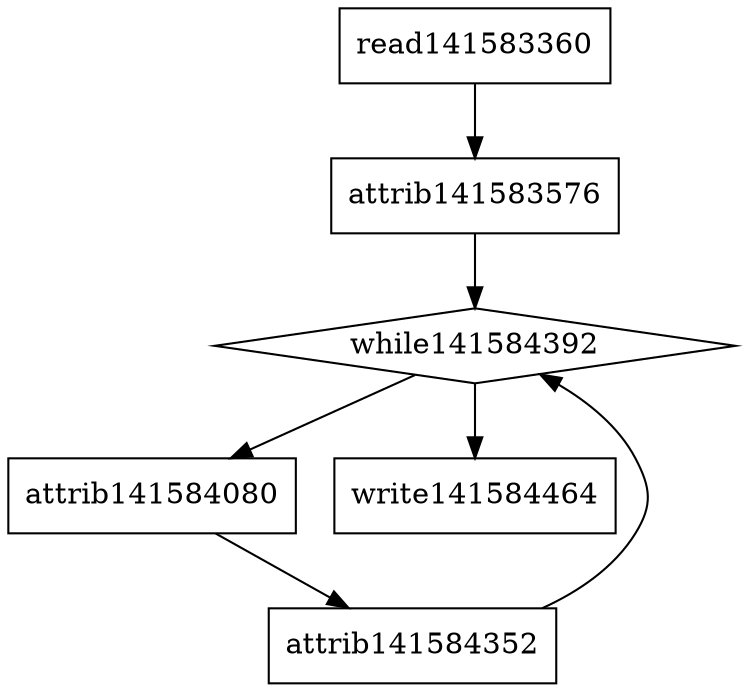 digraph program {
node [shape=box];
read141583360 -> attrib141583576;
attrib141583576 -> while141584392;
while141584392 -> attrib141584080;
attrib141584080 -> attrib141584352;
attrib141584352 -> while141584392;
while141584392 -> write141584464;
write141584464;
while141584392 [shape=diamond];}
